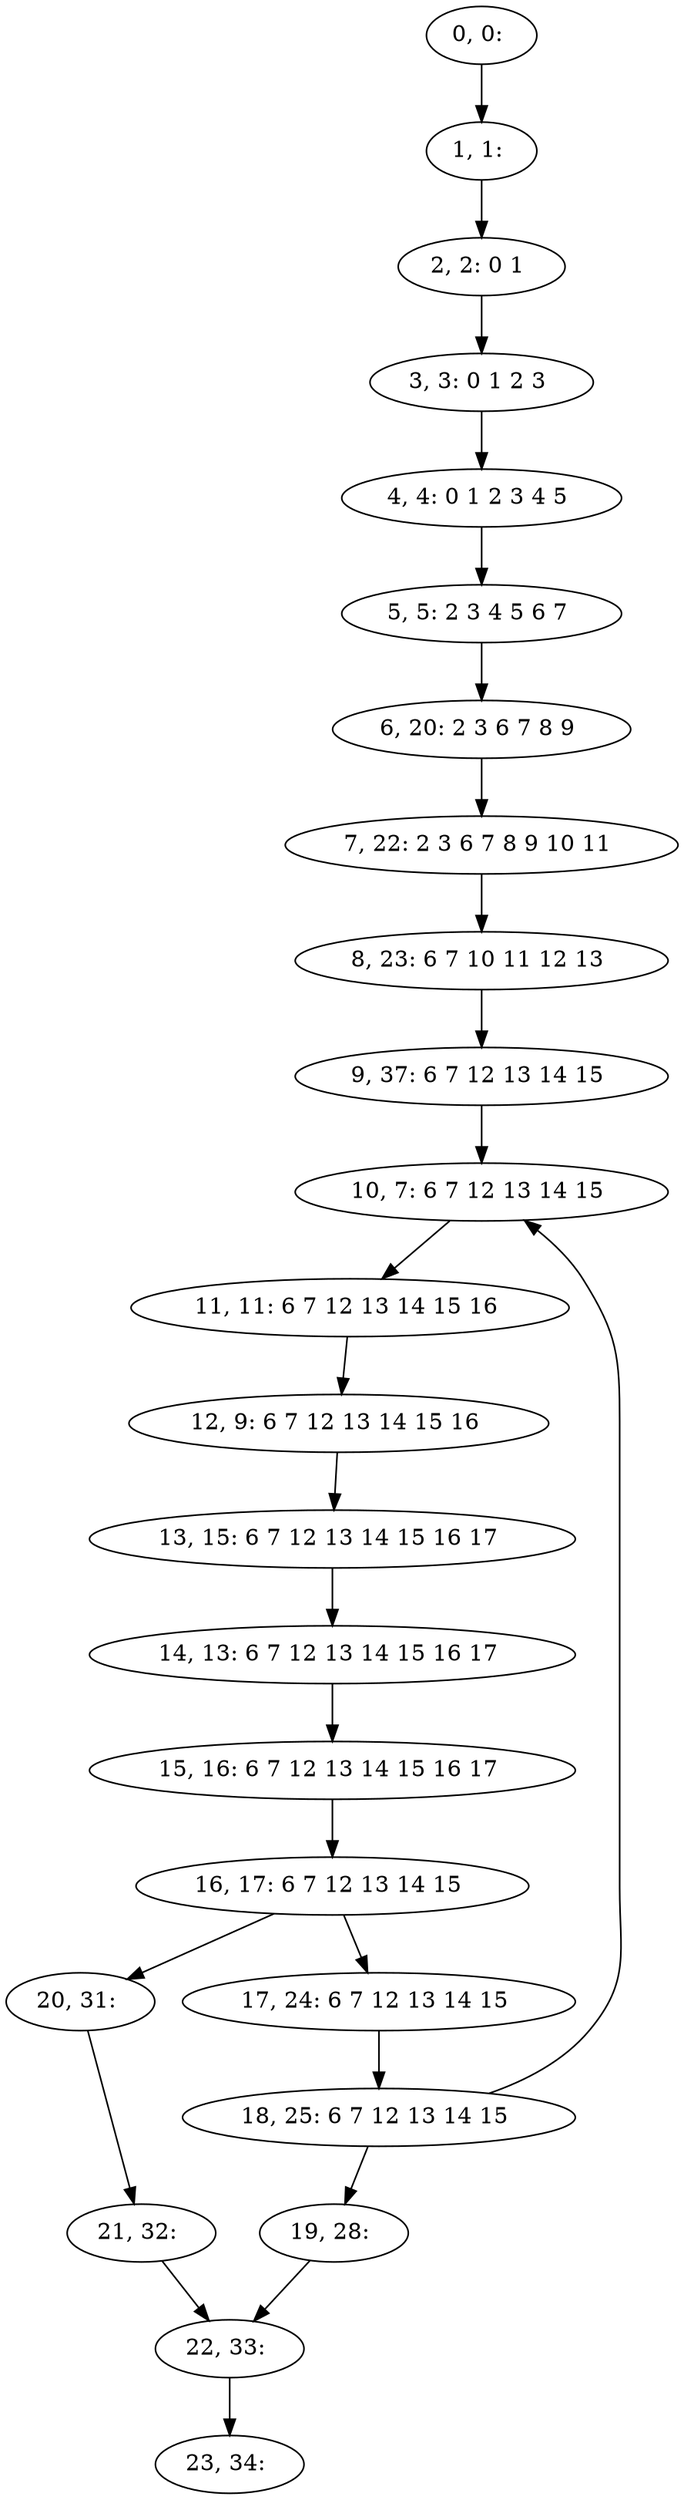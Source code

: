 digraph G {
0[label="0, 0: "];
1[label="1, 1: "];
2[label="2, 2: 0 1 "];
3[label="3, 3: 0 1 2 3 "];
4[label="4, 4: 0 1 2 3 4 5 "];
5[label="5, 5: 2 3 4 5 6 7 "];
6[label="6, 20: 2 3 6 7 8 9 "];
7[label="7, 22: 2 3 6 7 8 9 10 11 "];
8[label="8, 23: 6 7 10 11 12 13 "];
9[label="9, 37: 6 7 12 13 14 15 "];
10[label="10, 7: 6 7 12 13 14 15 "];
11[label="11, 11: 6 7 12 13 14 15 16 "];
12[label="12, 9: 6 7 12 13 14 15 16 "];
13[label="13, 15: 6 7 12 13 14 15 16 17 "];
14[label="14, 13: 6 7 12 13 14 15 16 17 "];
15[label="15, 16: 6 7 12 13 14 15 16 17 "];
16[label="16, 17: 6 7 12 13 14 15 "];
17[label="17, 24: 6 7 12 13 14 15 "];
18[label="18, 25: 6 7 12 13 14 15 "];
19[label="19, 28: "];
20[label="20, 31: "];
21[label="21, 32: "];
22[label="22, 33: "];
23[label="23, 34: "];
0->1 ;
1->2 ;
2->3 ;
3->4 ;
4->5 ;
5->6 ;
6->7 ;
7->8 ;
8->9 ;
9->10 ;
10->11 ;
11->12 ;
12->13 ;
13->14 ;
14->15 ;
15->16 ;
16->17 ;
16->20 ;
17->18 ;
18->19 ;
18->10 ;
19->22 ;
20->21 ;
21->22 ;
22->23 ;
}
